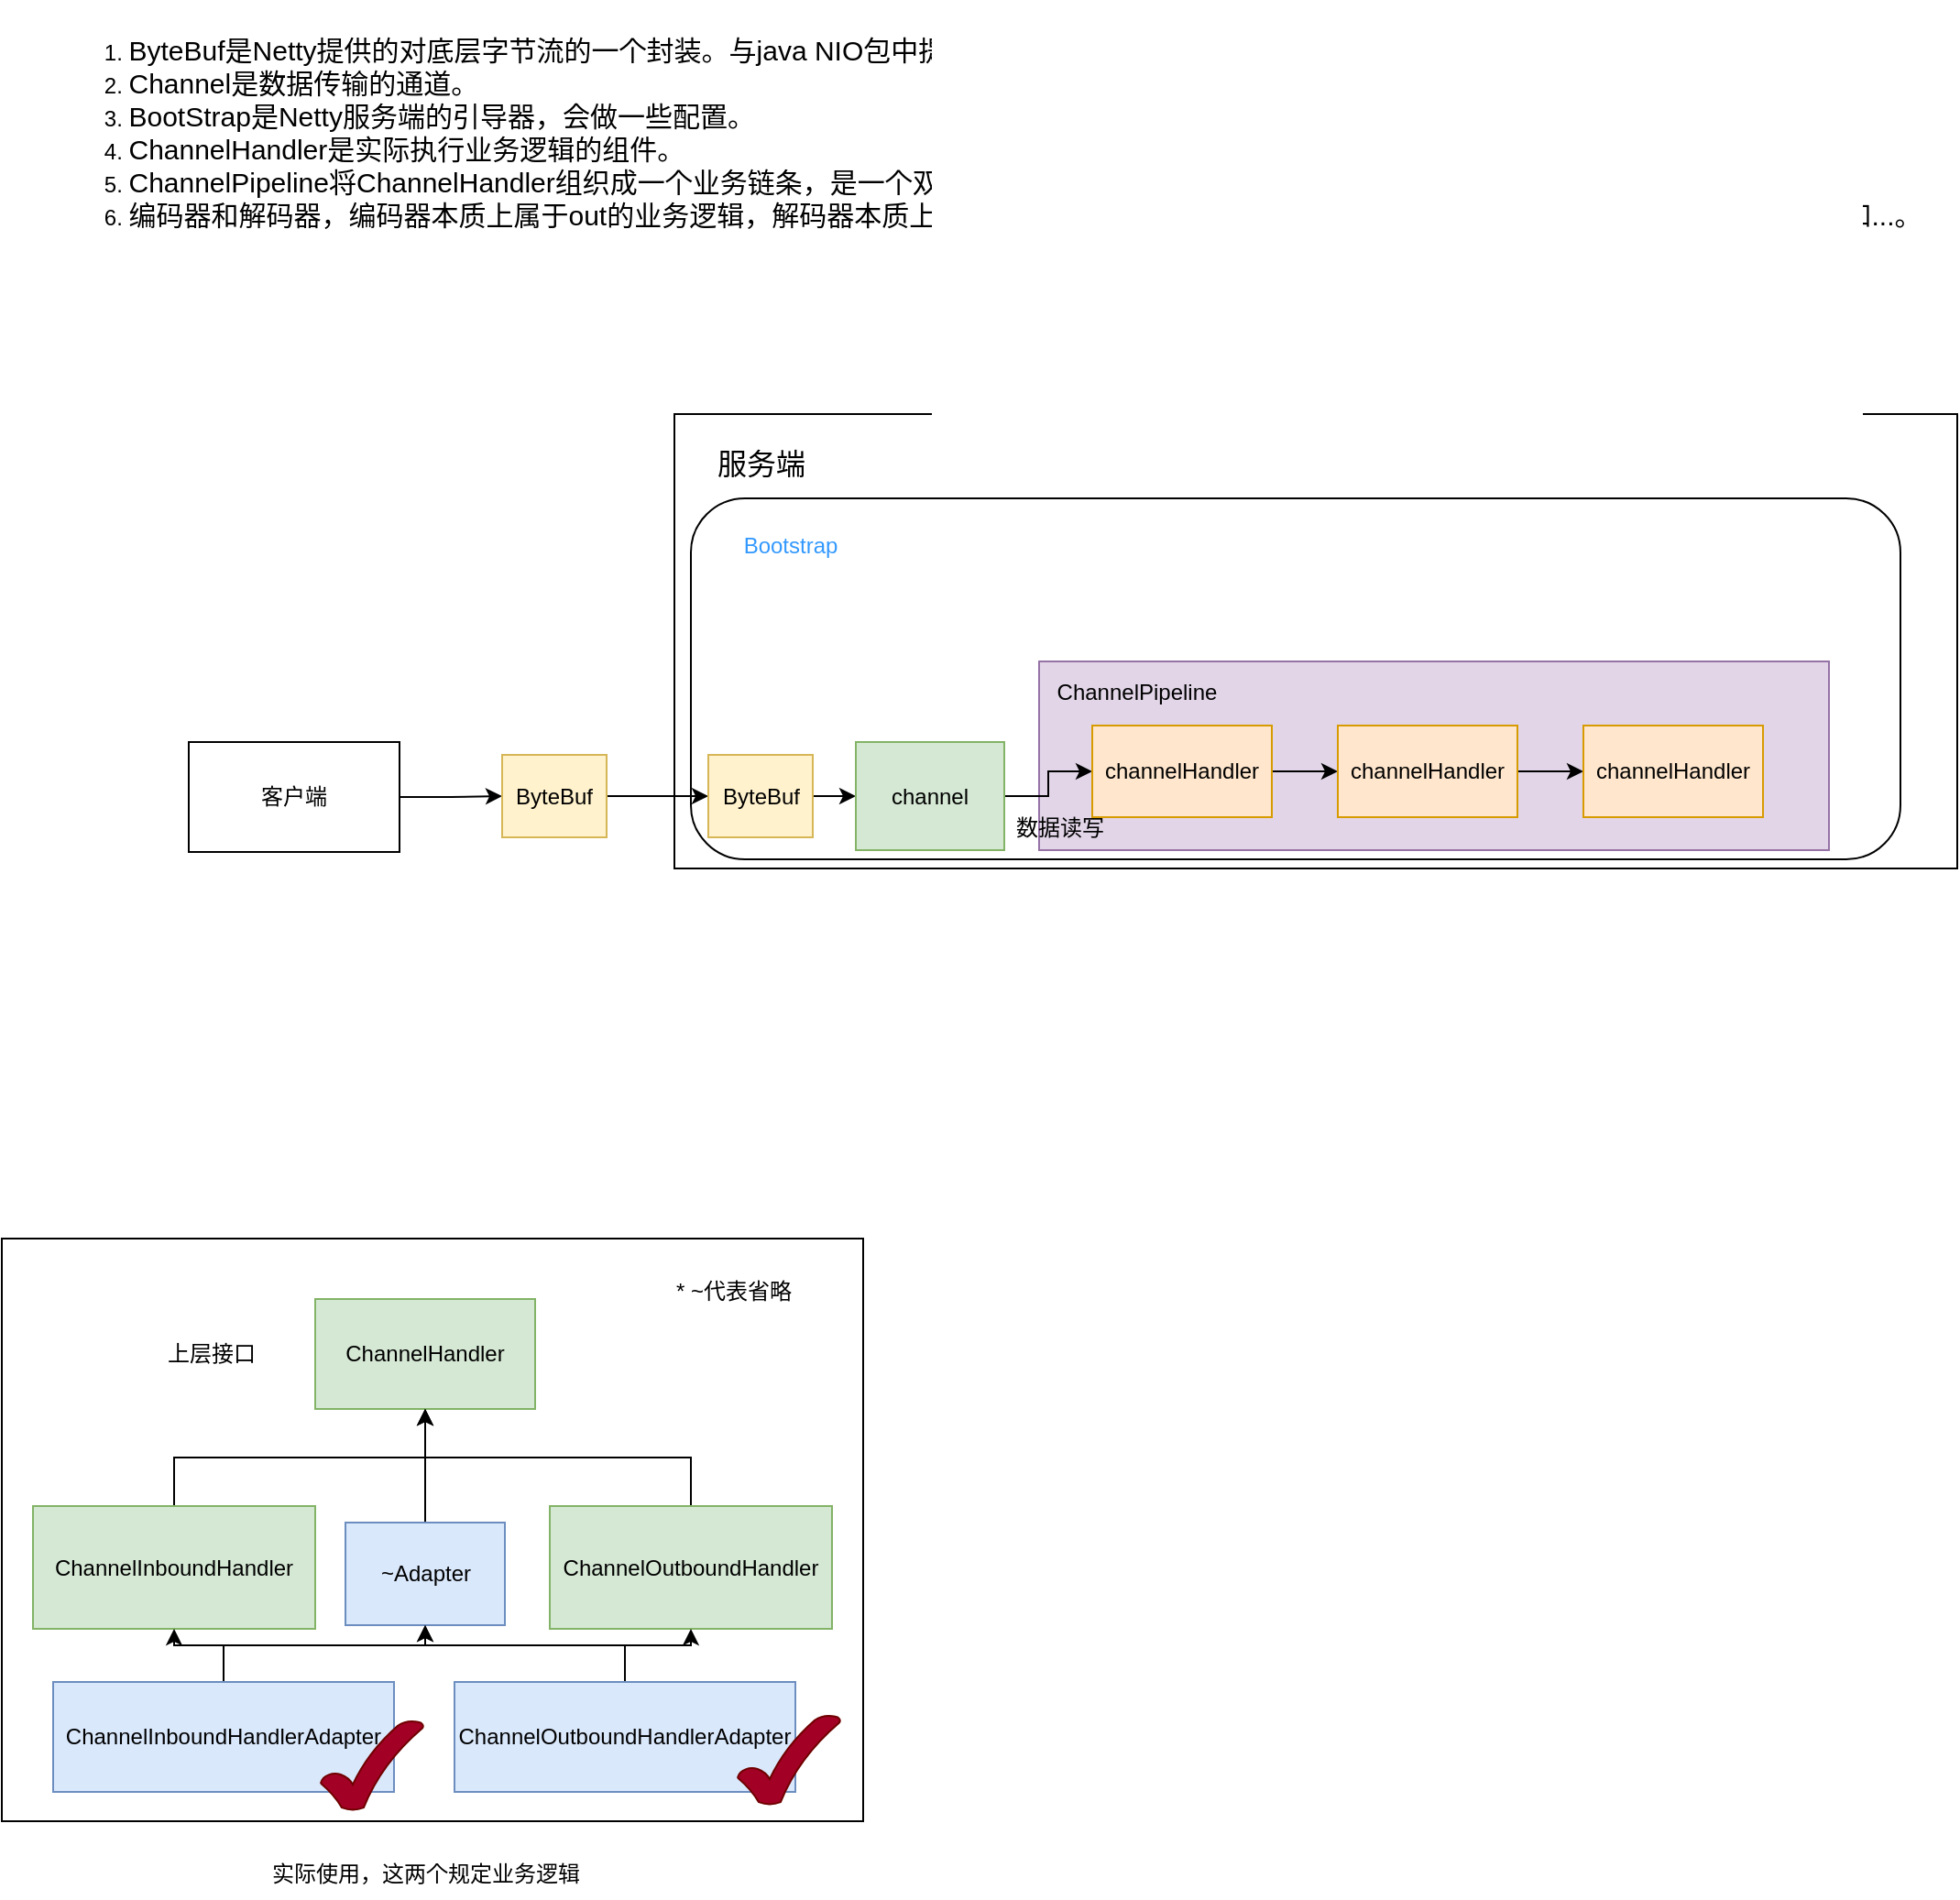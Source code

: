 <mxfile version="26.0.16">
  <diagram name="第 1 页" id="_Cj27akK6fkJ1Oe_i2Mo">
    <mxGraphModel dx="1199" dy="1521" grid="0" gridSize="10" guides="1" tooltips="1" connect="1" arrows="1" fold="1" page="0" pageScale="1" pageWidth="827" pageHeight="1169" math="0" shadow="0">
      <root>
        <mxCell id="0" />
        <mxCell id="1" parent="0" />
        <mxCell id="98sJF4FtpqQ3JyATQ4Ll-15" value="" style="rounded=0;whiteSpace=wrap;html=1;" vertex="1" parent="1">
          <mxGeometry x="17" y="178" width="470" height="318" as="geometry" />
        </mxCell>
        <mxCell id="98sJF4FtpqQ3JyATQ4Ll-7" value="" style="edgeStyle=orthogonalEdgeStyle;rounded=0;orthogonalLoop=1;jettySize=auto;html=1;" edge="1" parent="1" source="JZ1etJSBRFli2E_Zjx_C-1" target="JZ1etJSBRFli2E_Zjx_C-6">
          <mxGeometry relative="1" as="geometry" />
        </mxCell>
        <mxCell id="JZ1etJSBRFli2E_Zjx_C-1" value="客户端" style="whiteSpace=wrap;html=1;" parent="1" vertex="1">
          <mxGeometry x="119" y="-93" width="115" height="60" as="geometry" />
        </mxCell>
        <mxCell id="JZ1etJSBRFli2E_Zjx_C-4" value="" style="whiteSpace=wrap;html=1;" parent="1" vertex="1">
          <mxGeometry x="384" y="-272" width="700" height="248" as="geometry" />
        </mxCell>
        <mxCell id="98sJF4FtpqQ3JyATQ4Ll-9" value="" style="rounded=1;whiteSpace=wrap;html=1;" vertex="1" parent="1">
          <mxGeometry x="393" y="-226" width="660" height="197" as="geometry" />
        </mxCell>
        <mxCell id="JZ1etJSBRFli2E_Zjx_C-5" value="服务端" style="text;html=1;align=center;verticalAlign=middle;resizable=0;points=[];autosize=1;strokeColor=none;fillColor=none;fontSize=16;" parent="1" vertex="1">
          <mxGeometry x="398" y="-261" width="66" height="31" as="geometry" />
        </mxCell>
        <mxCell id="98sJF4FtpqQ3JyATQ4Ll-8" value="" style="edgeStyle=orthogonalEdgeStyle;rounded=0;orthogonalLoop=1;jettySize=auto;html=1;" edge="1" parent="1" source="JZ1etJSBRFli2E_Zjx_C-6" target="JZ1etJSBRFli2E_Zjx_C-7">
          <mxGeometry relative="1" as="geometry" />
        </mxCell>
        <mxCell id="JZ1etJSBRFli2E_Zjx_C-6" value="ByteBuf" style="whiteSpace=wrap;html=1;fillColor=#fff2cc;strokeColor=#d6b656;" parent="1" vertex="1">
          <mxGeometry x="290" y="-86" width="57" height="45" as="geometry" />
        </mxCell>
        <mxCell id="98sJF4FtpqQ3JyATQ4Ll-6" value="" style="edgeStyle=orthogonalEdgeStyle;rounded=0;orthogonalLoop=1;jettySize=auto;html=1;" edge="1" parent="1" source="JZ1etJSBRFli2E_Zjx_C-7" target="JZ1etJSBRFli2E_Zjx_C-11">
          <mxGeometry relative="1" as="geometry" />
        </mxCell>
        <mxCell id="JZ1etJSBRFli2E_Zjx_C-7" value="ByteBuf" style="whiteSpace=wrap;html=1;fillColor=#fff2cc;strokeColor=#d6b656;" parent="1" vertex="1">
          <mxGeometry x="402.5" y="-86" width="57" height="45" as="geometry" />
        </mxCell>
        <mxCell id="JZ1etJSBRFli2E_Zjx_C-16" value="" style="whiteSpace=wrap;html=1;fillColor=#e1d5e7;strokeColor=#9673a6;" parent="1" vertex="1">
          <mxGeometry x="583" y="-137" width="431" height="103" as="geometry" />
        </mxCell>
        <mxCell id="98sJF4FtpqQ3JyATQ4Ll-5" style="edgeStyle=orthogonalEdgeStyle;rounded=0;orthogonalLoop=1;jettySize=auto;html=1;entryX=0;entryY=0.5;entryDx=0;entryDy=0;" edge="1" parent="1" source="JZ1etJSBRFli2E_Zjx_C-11" target="JZ1etJSBRFli2E_Zjx_C-17">
          <mxGeometry relative="1" as="geometry" />
        </mxCell>
        <mxCell id="JZ1etJSBRFli2E_Zjx_C-11" value="channel" style="whiteSpace=wrap;html=1;fillColor=#d5e8d4;strokeColor=#82b366;" parent="1" vertex="1">
          <mxGeometry x="483" y="-93" width="81" height="59" as="geometry" />
        </mxCell>
        <mxCell id="98sJF4FtpqQ3JyATQ4Ll-2" value="" style="edgeStyle=orthogonalEdgeStyle;rounded=0;orthogonalLoop=1;jettySize=auto;html=1;" edge="1" parent="1" source="JZ1etJSBRFli2E_Zjx_C-17" target="JZ1etJSBRFli2E_Zjx_C-18">
          <mxGeometry relative="1" as="geometry" />
        </mxCell>
        <mxCell id="JZ1etJSBRFli2E_Zjx_C-17" value="channelHandler" style="whiteSpace=wrap;html=1;fillColor=#ffe6cc;strokeColor=#d79b00;" parent="1" vertex="1">
          <mxGeometry x="612" y="-102" width="98" height="50" as="geometry" />
        </mxCell>
        <mxCell id="98sJF4FtpqQ3JyATQ4Ll-3" value="" style="edgeStyle=orthogonalEdgeStyle;rounded=0;orthogonalLoop=1;jettySize=auto;html=1;" edge="1" parent="1" source="JZ1etJSBRFli2E_Zjx_C-18" target="JZ1etJSBRFli2E_Zjx_C-19">
          <mxGeometry relative="1" as="geometry" />
        </mxCell>
        <mxCell id="JZ1etJSBRFli2E_Zjx_C-18" value="channelHandler" style="whiteSpace=wrap;html=1;fillColor=#ffe6cc;strokeColor=#d79b00;" parent="1" vertex="1">
          <mxGeometry x="746" y="-102.0" width="98" height="50" as="geometry" />
        </mxCell>
        <mxCell id="JZ1etJSBRFli2E_Zjx_C-19" value="channelHandler" style="whiteSpace=wrap;html=1;fillColor=#ffe6cc;strokeColor=#d79b00;" parent="1" vertex="1">
          <mxGeometry x="880" y="-102" width="98" height="50" as="geometry" />
        </mxCell>
        <mxCell id="98sJF4FtpqQ3JyATQ4Ll-10" value="&lt;font style=&quot;color: rgb(51, 153, 255);&quot;&gt;Bootstrap&lt;/font&gt;" style="text;html=1;align=center;verticalAlign=middle;resizable=0;points=[];autosize=1;strokeColor=none;fillColor=none;" vertex="1" parent="1">
          <mxGeometry x="412" y="-213" width="69" height="26" as="geometry" />
        </mxCell>
        <mxCell id="98sJF4FtpqQ3JyATQ4Ll-11" value="&lt;ol&gt;&lt;li style=&quot;text-align: left;&quot;&gt;&lt;font style=&quot;font-size: 15px;&quot;&gt;ByteBuf是Netty提供的对底层字节流的一个封装。与java NIO包中提供的ByteBuffer相比更灵活。提供对缓存buf的读索引和写索引。&lt;/font&gt;&lt;/li&gt;&lt;li style=&quot;text-align: left;&quot;&gt;&lt;font style=&quot;font-size: 15px;&quot;&gt;Channel是数据传输的通道。&lt;/font&gt;&lt;/li&gt;&lt;li style=&quot;text-align: left;&quot;&gt;&lt;font style=&quot;font-size: 15px;&quot;&gt;BootStrap是Netty服务端的引导器，会做一些配置。&lt;/font&gt;&lt;/li&gt;&lt;li style=&quot;text-align: left;&quot;&gt;&lt;font style=&quot;font-size: 15px;&quot;&gt;ChannelHandler是实际执行业务逻辑的组件。&lt;/font&gt;&lt;/li&gt;&lt;li style=&quot;text-align: left;&quot;&gt;&lt;font style=&quot;font-size: 15px;&quot;&gt;ChannelPipeline将ChannelHandler组织成一个业务链条，是一个双向链表。&lt;/font&gt;&lt;/li&gt;&lt;li style=&quot;text-align: left;&quot;&gt;&lt;font style=&quot;font-size: 15px;&quot;&gt;编码器和解码器，编码器本质上属于out的业务逻辑，解码器本质上属于in的业务逻辑。所以他们分别继承于ChannelOutBoundHandlerAdapter和...。&lt;/font&gt;&lt;/li&gt;&lt;/ol&gt;" style="text;html=1;align=center;verticalAlign=middle;resizable=0;points=[];autosize=1;strokeColor=none;fillColor=none;" vertex="1" parent="1">
          <mxGeometry x="36" y="-498" width="1037" height="144" as="geometry" />
        </mxCell>
        <mxCell id="98sJF4FtpqQ3JyATQ4Ll-12" value="ChannelPipeline" style="text;html=1;align=center;verticalAlign=middle;resizable=0;points=[];autosize=1;strokeColor=none;fillColor=none;" vertex="1" parent="1">
          <mxGeometry x="583" y="-133" width="105" height="26" as="geometry" />
        </mxCell>
        <mxCell id="98sJF4FtpqQ3JyATQ4Ll-13" value="ChannelHandler" style="rounded=0;whiteSpace=wrap;html=1;fillColor=#d5e8d4;strokeColor=#82b366;" vertex="1" parent="1">
          <mxGeometry x="188" y="211" width="120" height="60" as="geometry" />
        </mxCell>
        <mxCell id="98sJF4FtpqQ3JyATQ4Ll-14" value="上层接口" style="text;html=1;align=center;verticalAlign=middle;resizable=0;points=[];autosize=1;strokeColor=none;fillColor=none;" vertex="1" parent="1">
          <mxGeometry x="98" y="228" width="66" height="26" as="geometry" />
        </mxCell>
        <mxCell id="98sJF4FtpqQ3JyATQ4Ll-20" style="edgeStyle=orthogonalEdgeStyle;rounded=0;orthogonalLoop=1;jettySize=auto;html=1;exitX=0.5;exitY=0;exitDx=0;exitDy=0;entryX=0.5;entryY=1;entryDx=0;entryDy=0;" edge="1" parent="1" source="98sJF4FtpqQ3JyATQ4Ll-16" target="98sJF4FtpqQ3JyATQ4Ll-13">
          <mxGeometry relative="1" as="geometry" />
        </mxCell>
        <mxCell id="98sJF4FtpqQ3JyATQ4Ll-16" value="ChannelOutboundHandler" style="whiteSpace=wrap;html=1;fillColor=#d5e8d4;strokeColor=#82b366;" vertex="1" parent="1">
          <mxGeometry x="316" y="324" width="154" height="67" as="geometry" />
        </mxCell>
        <mxCell id="98sJF4FtpqQ3JyATQ4Ll-21" style="edgeStyle=orthogonalEdgeStyle;rounded=0;orthogonalLoop=1;jettySize=auto;html=1;entryX=0.5;entryY=1;entryDx=0;entryDy=0;" edge="1" parent="1" source="98sJF4FtpqQ3JyATQ4Ll-17" target="98sJF4FtpqQ3JyATQ4Ll-13">
          <mxGeometry relative="1" as="geometry" />
        </mxCell>
        <mxCell id="98sJF4FtpqQ3JyATQ4Ll-17" value="ChannelInboundHandler" style="whiteSpace=wrap;html=1;fillColor=#d5e8d4;strokeColor=#82b366;" vertex="1" parent="1">
          <mxGeometry x="34" y="324" width="154" height="67" as="geometry" />
        </mxCell>
        <mxCell id="98sJF4FtpqQ3JyATQ4Ll-23" value="" style="edgeStyle=orthogonalEdgeStyle;rounded=0;orthogonalLoop=1;jettySize=auto;html=1;" edge="1" parent="1" source="98sJF4FtpqQ3JyATQ4Ll-22" target="98sJF4FtpqQ3JyATQ4Ll-13">
          <mxGeometry relative="1" as="geometry" />
        </mxCell>
        <mxCell id="98sJF4FtpqQ3JyATQ4Ll-22" value="~Adapter" style="whiteSpace=wrap;html=1;fillColor=#dae8fc;strokeColor=#6c8ebf;" vertex="1" parent="1">
          <mxGeometry x="204.5" y="333" width="87" height="56" as="geometry" />
        </mxCell>
        <mxCell id="98sJF4FtpqQ3JyATQ4Ll-24" value="* ~代表省略" style="text;html=1;align=center;verticalAlign=middle;resizable=0;points=[];autosize=1;strokeColor=none;fillColor=none;" vertex="1" parent="1">
          <mxGeometry x="375" y="194" width="81" height="26" as="geometry" />
        </mxCell>
        <mxCell id="98sJF4FtpqQ3JyATQ4Ll-27" style="edgeStyle=orthogonalEdgeStyle;rounded=0;orthogonalLoop=1;jettySize=auto;html=1;entryX=0.5;entryY=1;entryDx=0;entryDy=0;" edge="1" parent="1" source="98sJF4FtpqQ3JyATQ4Ll-25" target="98sJF4FtpqQ3JyATQ4Ll-17">
          <mxGeometry relative="1" as="geometry" />
        </mxCell>
        <mxCell id="98sJF4FtpqQ3JyATQ4Ll-28" style="edgeStyle=orthogonalEdgeStyle;rounded=0;orthogonalLoop=1;jettySize=auto;html=1;" edge="1" parent="1" source="98sJF4FtpqQ3JyATQ4Ll-25" target="98sJF4FtpqQ3JyATQ4Ll-22">
          <mxGeometry relative="1" as="geometry" />
        </mxCell>
        <mxCell id="98sJF4FtpqQ3JyATQ4Ll-25" value="ChannelInboundHandlerAdapter" style="whiteSpace=wrap;html=1;fillColor=#dae8fc;strokeColor=#6c8ebf;" vertex="1" parent="1">
          <mxGeometry x="45" y="420" width="186" height="60" as="geometry" />
        </mxCell>
        <mxCell id="98sJF4FtpqQ3JyATQ4Ll-29" style="edgeStyle=orthogonalEdgeStyle;rounded=0;orthogonalLoop=1;jettySize=auto;html=1;entryX=0.5;entryY=1;entryDx=0;entryDy=0;" edge="1" parent="1" source="98sJF4FtpqQ3JyATQ4Ll-26" target="98sJF4FtpqQ3JyATQ4Ll-22">
          <mxGeometry relative="1" as="geometry" />
        </mxCell>
        <mxCell id="98sJF4FtpqQ3JyATQ4Ll-30" style="edgeStyle=orthogonalEdgeStyle;rounded=0;orthogonalLoop=1;jettySize=auto;html=1;entryX=0.5;entryY=1;entryDx=0;entryDy=0;" edge="1" parent="1" source="98sJF4FtpqQ3JyATQ4Ll-26" target="98sJF4FtpqQ3JyATQ4Ll-16">
          <mxGeometry relative="1" as="geometry" />
        </mxCell>
        <mxCell id="98sJF4FtpqQ3JyATQ4Ll-26" value="ChannelOutboundHandlerAdapter" style="whiteSpace=wrap;html=1;fillColor=#dae8fc;strokeColor=#6c8ebf;" vertex="1" parent="1">
          <mxGeometry x="264" y="420" width="186" height="60" as="geometry" />
        </mxCell>
        <mxCell id="98sJF4FtpqQ3JyATQ4Ll-31" value="" style="verticalLabelPosition=bottom;verticalAlign=top;html=1;shape=mxgraph.basic.tick;fillColor=#a20025;strokeColor=#6F0000;fontColor=#ffffff;" vertex="1" parent="1">
          <mxGeometry x="191" y="441" width="56" height="49" as="geometry" />
        </mxCell>
        <mxCell id="98sJF4FtpqQ3JyATQ4Ll-32" value="" style="verticalLabelPosition=bottom;verticalAlign=top;html=1;shape=mxgraph.basic.tick;fillColor=#a20025;strokeColor=#6F0000;fontColor=#ffffff;" vertex="1" parent="1">
          <mxGeometry x="418.5" y="438" width="56" height="49" as="geometry" />
        </mxCell>
        <mxCell id="98sJF4FtpqQ3JyATQ4Ll-33" value="实际使用，这两个规定业务逻辑" style="text;html=1;align=center;verticalAlign=middle;resizable=0;points=[];autosize=1;strokeColor=none;fillColor=none;" vertex="1" parent="1">
          <mxGeometry x="155" y="512" width="186" height="26" as="geometry" />
        </mxCell>
        <mxCell id="98sJF4FtpqQ3JyATQ4Ll-34" value="数据读写" style="text;html=1;align=center;verticalAlign=middle;resizable=0;points=[];autosize=1;strokeColor=none;fillColor=none;" vertex="1" parent="1">
          <mxGeometry x="561" y="-59" width="66" height="26" as="geometry" />
        </mxCell>
      </root>
    </mxGraphModel>
  </diagram>
</mxfile>
